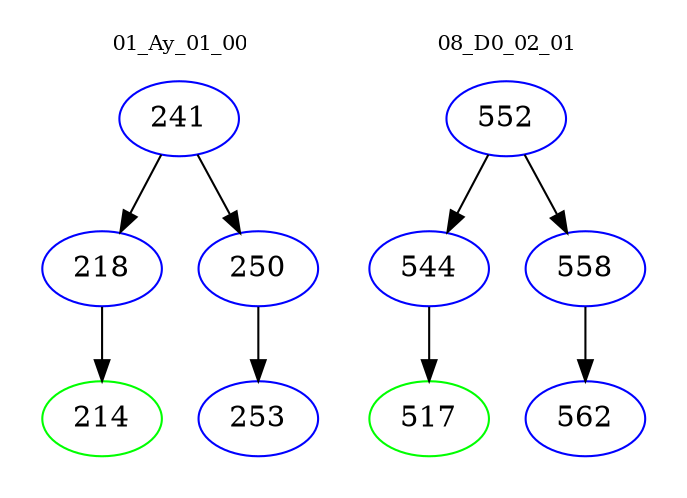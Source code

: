 digraph{
subgraph cluster_0 {
color = white
label = "01_Ay_01_00";
fontsize=10;
T0_241 [label="241", color="blue"]
T0_241 -> T0_218 [color="black"]
T0_218 [label="218", color="blue"]
T0_218 -> T0_214 [color="black"]
T0_214 [label="214", color="green"]
T0_241 -> T0_250 [color="black"]
T0_250 [label="250", color="blue"]
T0_250 -> T0_253 [color="black"]
T0_253 [label="253", color="blue"]
}
subgraph cluster_1 {
color = white
label = "08_D0_02_01";
fontsize=10;
T1_552 [label="552", color="blue"]
T1_552 -> T1_544 [color="black"]
T1_544 [label="544", color="blue"]
T1_544 -> T1_517 [color="black"]
T1_517 [label="517", color="green"]
T1_552 -> T1_558 [color="black"]
T1_558 [label="558", color="blue"]
T1_558 -> T1_562 [color="black"]
T1_562 [label="562", color="blue"]
}
}
